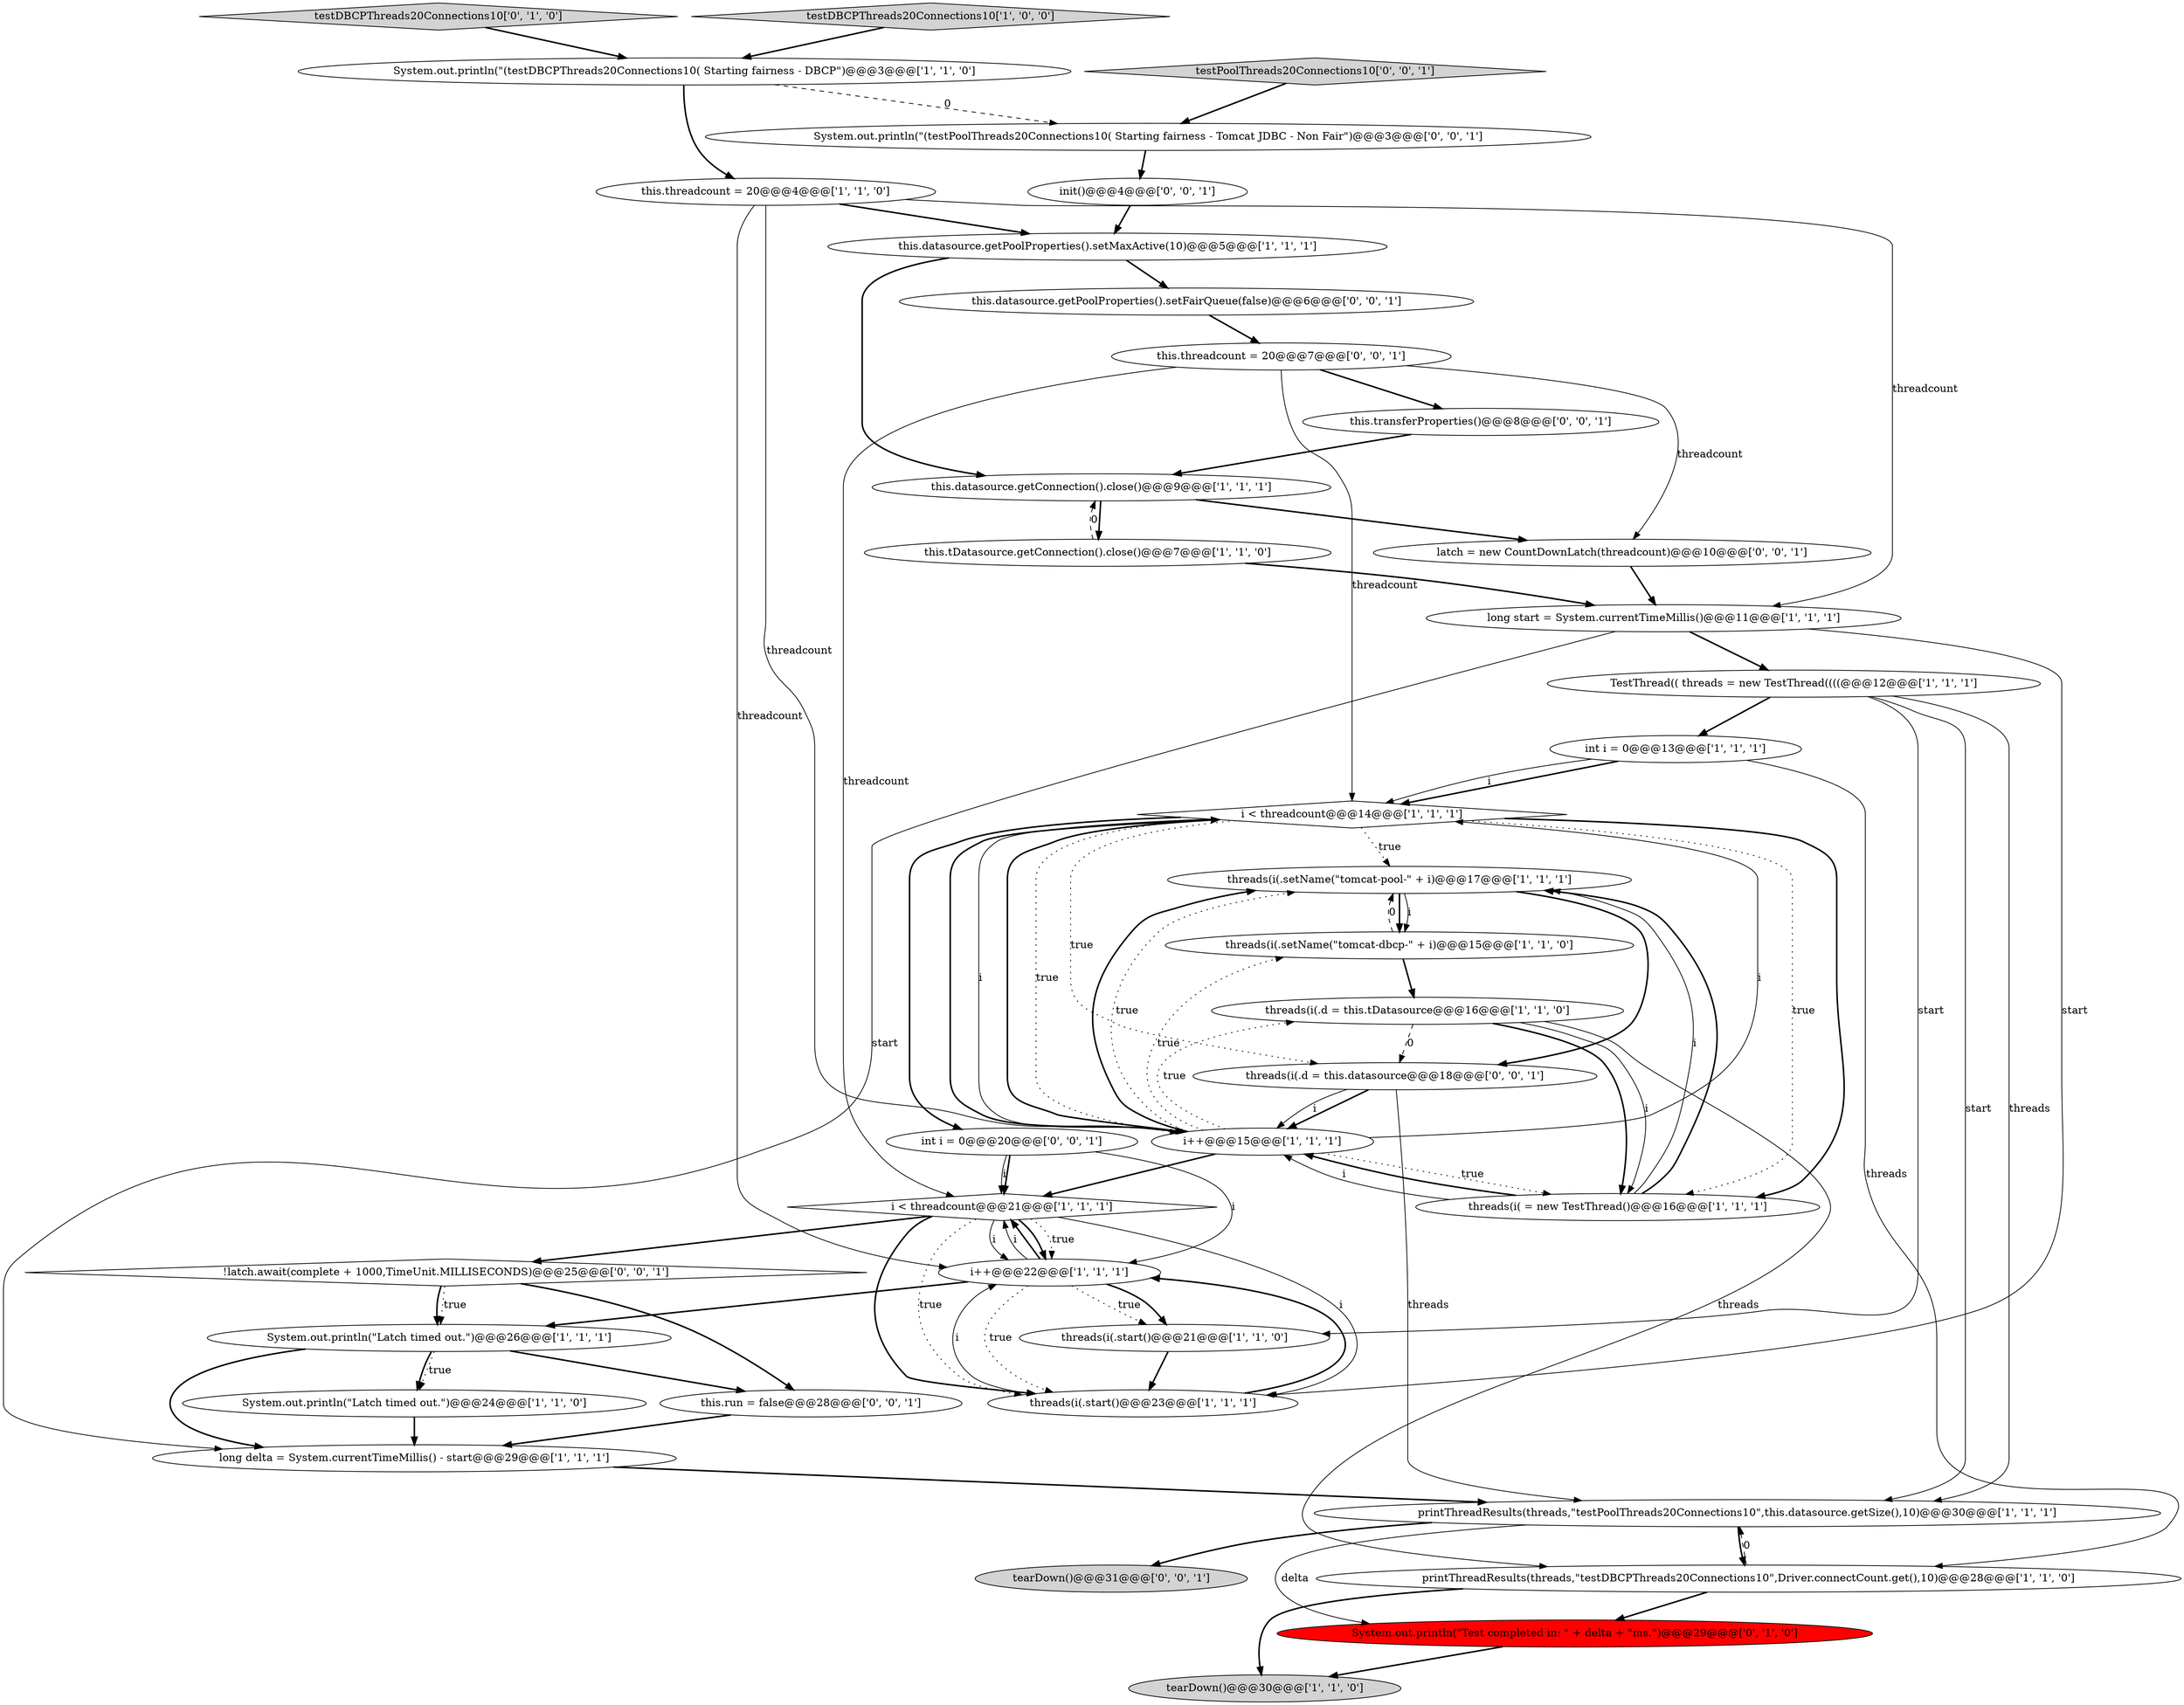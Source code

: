 digraph {
38 [style = filled, label = "init()@@@4@@@['0', '0', '1']", fillcolor = white, shape = ellipse image = "AAA0AAABBB3BBB"];
13 [style = filled, label = "this.datasource.getConnection().close()@@@9@@@['1', '1', '1']", fillcolor = white, shape = ellipse image = "AAA0AAABBB1BBB"];
14 [style = filled, label = "TestThread(( threads = new TestThread((((@@@12@@@['1', '1', '1']", fillcolor = white, shape = ellipse image = "AAA0AAABBB1BBB"];
21 [style = filled, label = "this.datasource.getPoolProperties().setMaxActive(10)@@@5@@@['1', '1', '1']", fillcolor = white, shape = ellipse image = "AAA0AAABBB1BBB"];
11 [style = filled, label = "System.out.println(\"Latch timed out.\")@@@24@@@['1', '1', '0']", fillcolor = white, shape = ellipse image = "AAA0AAABBB1BBB"];
27 [style = filled, label = "this.transferProperties()@@@8@@@['0', '0', '1']", fillcolor = white, shape = ellipse image = "AAA0AAABBB3BBB"];
35 [style = filled, label = "!latch.await(complete + 1000,TimeUnit.MILLISECONDS)@@@25@@@['0', '0', '1']", fillcolor = white, shape = diamond image = "AAA0AAABBB3BBB"];
31 [style = filled, label = "this.threadcount = 20@@@7@@@['0', '0', '1']", fillcolor = white, shape = ellipse image = "AAA0AAABBB3BBB"];
33 [style = filled, label = "tearDown()@@@31@@@['0', '0', '1']", fillcolor = lightgray, shape = ellipse image = "AAA0AAABBB3BBB"];
8 [style = filled, label = "i++@@@22@@@['1', '1', '1']", fillcolor = white, shape = ellipse image = "AAA0AAABBB1BBB"];
16 [style = filled, label = "threads(i(.setName(\"tomcat-dbcp-\" + i)@@@15@@@['1', '1', '0']", fillcolor = white, shape = ellipse image = "AAA0AAABBB1BBB"];
34 [style = filled, label = "latch = new CountDownLatch(threadcount)@@@10@@@['0', '0', '1']", fillcolor = white, shape = ellipse image = "AAA0AAABBB3BBB"];
29 [style = filled, label = "testPoolThreads20Connections10['0', '0', '1']", fillcolor = lightgray, shape = diamond image = "AAA0AAABBB3BBB"];
2 [style = filled, label = "threads(i(.setName(\"tomcat-pool-\" + i)@@@17@@@['1', '1', '1']", fillcolor = white, shape = ellipse image = "AAA0AAABBB1BBB"];
7 [style = filled, label = "System.out.println(\"(testDBCPThreads20Connections10( Starting fairness - DBCP\")@@@3@@@['1', '1', '0']", fillcolor = white, shape = ellipse image = "AAA0AAABBB1BBB"];
24 [style = filled, label = "printThreadResults(threads,\"testDBCPThreads20Connections10\",Driver.connectCount.get(),10)@@@28@@@['1', '1', '0']", fillcolor = white, shape = ellipse image = "AAA0AAABBB1BBB"];
4 [style = filled, label = "printThreadResults(threads,\"testPoolThreads20Connections10\",this.datasource.getSize(),10)@@@30@@@['1', '1', '1']", fillcolor = white, shape = ellipse image = "AAA0AAABBB1BBB"];
1 [style = filled, label = "int i = 0@@@13@@@['1', '1', '1']", fillcolor = white, shape = ellipse image = "AAA0AAABBB1BBB"];
32 [style = filled, label = "int i = 0@@@20@@@['0', '0', '1']", fillcolor = white, shape = ellipse image = "AAA0AAABBB3BBB"];
18 [style = filled, label = "tearDown()@@@30@@@['1', '1', '0']", fillcolor = lightgray, shape = ellipse image = "AAA0AAABBB1BBB"];
36 [style = filled, label = "threads(i(.d = this.datasource@@@18@@@['0', '0', '1']", fillcolor = white, shape = ellipse image = "AAA0AAABBB3BBB"];
26 [style = filled, label = "testDBCPThreads20Connections10['0', '1', '0']", fillcolor = lightgray, shape = diamond image = "AAA0AAABBB2BBB"];
3 [style = filled, label = "threads(i( = new TestThread()@@@16@@@['1', '1', '1']", fillcolor = white, shape = ellipse image = "AAA0AAABBB1BBB"];
22 [style = filled, label = "long start = System.currentTimeMillis()@@@11@@@['1', '1', '1']", fillcolor = white, shape = ellipse image = "AAA0AAABBB1BBB"];
0 [style = filled, label = "System.out.println(\"Latch timed out.\")@@@26@@@['1', '1', '1']", fillcolor = white, shape = ellipse image = "AAA0AAABBB1BBB"];
23 [style = filled, label = "this.tDatasource.getConnection().close()@@@7@@@['1', '1', '0']", fillcolor = white, shape = ellipse image = "AAA0AAABBB1BBB"];
15 [style = filled, label = "i++@@@15@@@['1', '1', '1']", fillcolor = white, shape = ellipse image = "AAA0AAABBB1BBB"];
6 [style = filled, label = "i < threadcount@@@14@@@['1', '1', '1']", fillcolor = white, shape = diamond image = "AAA0AAABBB1BBB"];
28 [style = filled, label = "System.out.println(\"(testPoolThreads20Connections10( Starting fairness - Tomcat JDBC - Non Fair\")@@@3@@@['0', '0', '1']", fillcolor = white, shape = ellipse image = "AAA0AAABBB3BBB"];
10 [style = filled, label = "threads(i(.start()@@@23@@@['1', '1', '1']", fillcolor = white, shape = ellipse image = "AAA0AAABBB1BBB"];
20 [style = filled, label = "long delta = System.currentTimeMillis() - start@@@29@@@['1', '1', '1']", fillcolor = white, shape = ellipse image = "AAA0AAABBB1BBB"];
25 [style = filled, label = "System.out.println(\"Test completed in: \" + delta + \"ms.\")@@@29@@@['0', '1', '0']", fillcolor = red, shape = ellipse image = "AAA1AAABBB2BBB"];
17 [style = filled, label = "this.threadcount = 20@@@4@@@['1', '1', '0']", fillcolor = white, shape = ellipse image = "AAA0AAABBB1BBB"];
30 [style = filled, label = "this.datasource.getPoolProperties().setFairQueue(false)@@@6@@@['0', '0', '1']", fillcolor = white, shape = ellipse image = "AAA0AAABBB3BBB"];
12 [style = filled, label = "threads(i(.start()@@@21@@@['1', '1', '0']", fillcolor = white, shape = ellipse image = "AAA0AAABBB1BBB"];
9 [style = filled, label = "i < threadcount@@@21@@@['1', '1', '1']", fillcolor = white, shape = diamond image = "AAA0AAABBB1BBB"];
5 [style = filled, label = "threads(i(.d = this.tDatasource@@@16@@@['1', '1', '0']", fillcolor = white, shape = ellipse image = "AAA0AAABBB1BBB"];
37 [style = filled, label = "this.run = false@@@28@@@['0', '0', '1']", fillcolor = white, shape = ellipse image = "AAA0AAABBB3BBB"];
19 [style = filled, label = "testDBCPThreads20Connections10['1', '0', '0']", fillcolor = lightgray, shape = diamond image = "AAA0AAABBB1BBB"];
5->3 [style = bold, label=""];
27->13 [style = bold, label=""];
6->3 [style = bold, label=""];
31->9 [style = solid, label="threadcount"];
28->38 [style = bold, label=""];
32->9 [style = solid, label="i"];
3->15 [style = solid, label="i"];
21->30 [style = bold, label=""];
9->10 [style = bold, label=""];
9->35 [style = bold, label=""];
9->10 [style = solid, label="i"];
8->0 [style = bold, label=""];
12->10 [style = bold, label=""];
23->22 [style = bold, label=""];
10->8 [style = bold, label=""];
35->37 [style = bold, label=""];
2->36 [style = bold, label=""];
9->8 [style = solid, label="i"];
6->3 [style = dotted, label="true"];
1->24 [style = solid, label="threads"];
0->11 [style = dotted, label="true"];
17->21 [style = bold, label=""];
14->4 [style = solid, label="start"];
21->13 [style = bold, label=""];
6->15 [style = dotted, label="true"];
31->34 [style = solid, label="threadcount"];
6->32 [style = bold, label=""];
2->16 [style = bold, label=""];
13->34 [style = bold, label=""];
3->2 [style = solid, label="i"];
26->7 [style = bold, label=""];
5->3 [style = solid, label="i"];
17->15 [style = solid, label="threadcount"];
10->8 [style = solid, label="i"];
15->2 [style = dotted, label="true"];
14->12 [style = solid, label="start"];
15->16 [style = dotted, label="true"];
9->8 [style = bold, label=""];
24->18 [style = bold, label=""];
15->6 [style = solid, label="i"];
9->8 [style = dotted, label="true"];
15->3 [style = dotted, label="true"];
32->8 [style = solid, label="i"];
35->0 [style = bold, label=""];
8->12 [style = dotted, label="true"];
3->2 [style = bold, label=""];
31->27 [style = bold, label=""];
15->9 [style = bold, label=""];
31->6 [style = solid, label="threadcount"];
0->20 [style = bold, label=""];
16->2 [style = dashed, label="0"];
6->15 [style = solid, label="i"];
17->22 [style = solid, label="threadcount"];
5->24 [style = solid, label="threads"];
22->14 [style = bold, label=""];
9->10 [style = dotted, label="true"];
14->4 [style = solid, label="threads"];
15->5 [style = dotted, label="true"];
22->20 [style = solid, label="start"];
4->24 [style = bold, label=""];
7->17 [style = bold, label=""];
25->18 [style = bold, label=""];
0->11 [style = bold, label=""];
4->33 [style = bold, label=""];
6->15 [style = bold, label=""];
22->10 [style = solid, label="start"];
32->9 [style = bold, label=""];
1->6 [style = bold, label=""];
6->2 [style = dotted, label="true"];
17->8 [style = solid, label="threadcount"];
7->28 [style = dashed, label="0"];
36->4 [style = solid, label="threads"];
30->31 [style = bold, label=""];
24->25 [style = bold, label=""];
24->4 [style = dashed, label="0"];
4->25 [style = solid, label="delta"];
16->5 [style = bold, label=""];
35->0 [style = dotted, label="true"];
8->12 [style = bold, label=""];
36->15 [style = solid, label="i"];
11->20 [style = bold, label=""];
15->2 [style = bold, label=""];
6->36 [style = dotted, label="true"];
0->37 [style = bold, label=""];
1->6 [style = solid, label="i"];
23->13 [style = dashed, label="0"];
36->15 [style = bold, label=""];
37->20 [style = bold, label=""];
15->6 [style = bold, label=""];
3->15 [style = bold, label=""];
8->10 [style = dotted, label="true"];
8->9 [style = solid, label="i"];
5->36 [style = dashed, label="0"];
14->1 [style = bold, label=""];
20->4 [style = bold, label=""];
34->22 [style = bold, label=""];
29->28 [style = bold, label=""];
8->9 [style = bold, label=""];
13->23 [style = bold, label=""];
38->21 [style = bold, label=""];
19->7 [style = bold, label=""];
2->16 [style = solid, label="i"];
}
